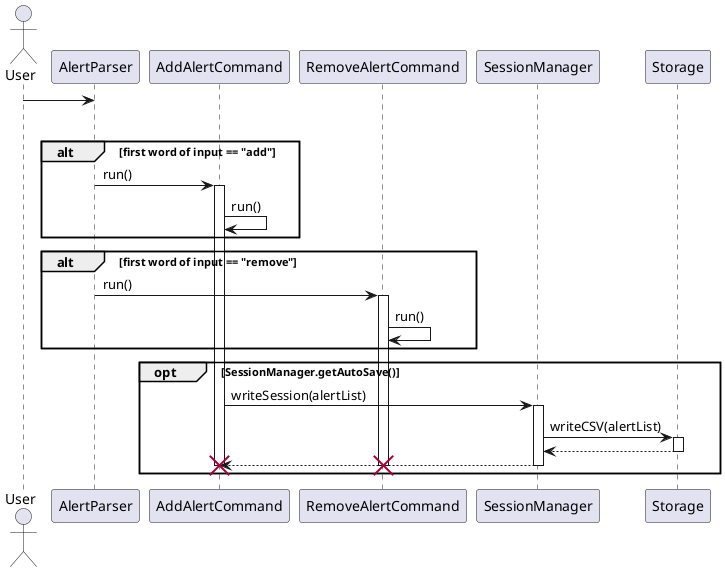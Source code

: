 @startuml
'https://plantuml.com/sequence-diagram

actor User
User -> AlertParser

group sd [AddAlertCommand running]
alt first word of input == "add"
    AlertParser -> AddAlertCommand: run()
    activate AddAlertCommand
    participant AddAlertCommand
    AddAlertCommand -> AddAlertCommand: run()
    end
 alt first word of input == "remove"
    AlertParser -> RemoveAlertCommand: run()
    activate RemoveAlertCommand
    RemoveAlertCommand -> RemoveAlertCommand: run()
    end
    participant SessionManager
    participant Storage
    opt SessionManager.getAutoSave()
    AddAlertCommand ->SessionManager:writeSession(alertList)
    activate SessionManager
    SessionManager->Storage:writeCSV(alertList)
    activate Storage
    Storage --> SessionManager:
    deactivate Storage
    SessionManager -->AddAlertCommand:
    deactivate SessionManager
    destroy AddAlertCommand
    destroy RemoveAlertCommand
end



@enduml